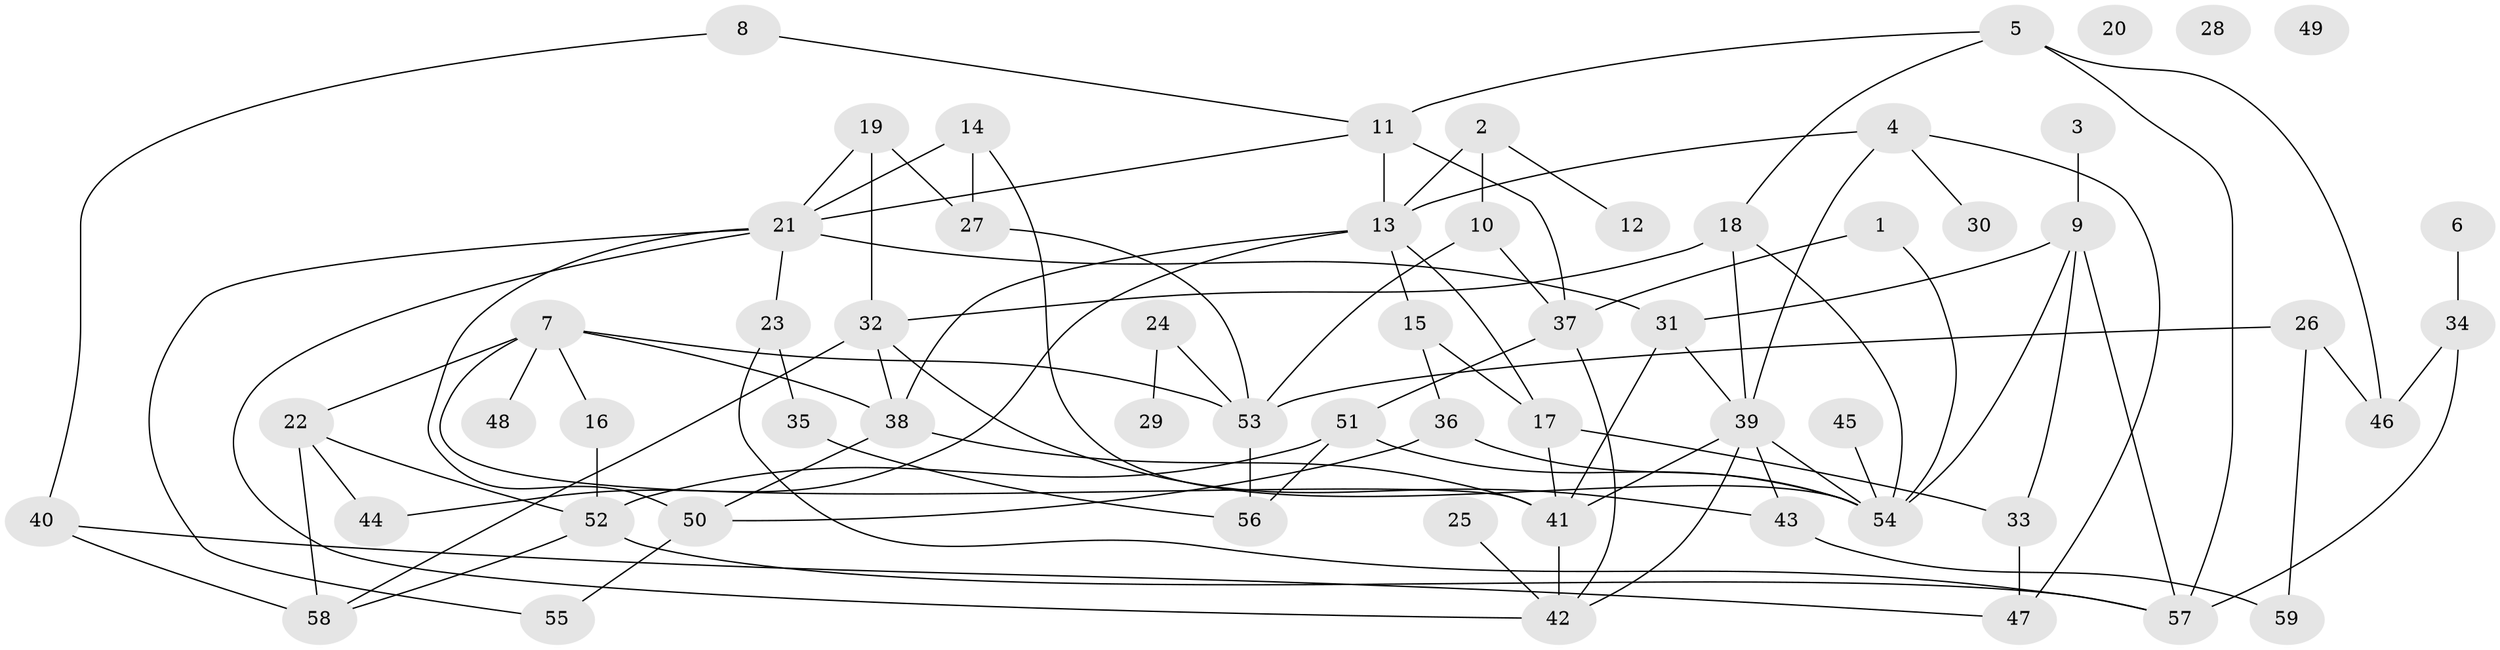 // coarse degree distribution, {5: 0.10344827586206896, 3: 0.1724137931034483, 1: 0.10344827586206896, 12: 0.034482758620689655, 6: 0.13793103448275862, 7: 0.06896551724137931, 4: 0.13793103448275862, 13: 0.034482758620689655, 0: 0.10344827586206896, 2: 0.10344827586206896}
// Generated by graph-tools (version 1.1) at 2025/54/03/05/25 16:54:46]
// undirected, 59 vertices, 98 edges
graph export_dot {
graph [start="1"]
  node [color=gray90,style=filled];
  1;
  2;
  3;
  4;
  5;
  6;
  7;
  8;
  9;
  10;
  11;
  12;
  13;
  14;
  15;
  16;
  17;
  18;
  19;
  20;
  21;
  22;
  23;
  24;
  25;
  26;
  27;
  28;
  29;
  30;
  31;
  32;
  33;
  34;
  35;
  36;
  37;
  38;
  39;
  40;
  41;
  42;
  43;
  44;
  45;
  46;
  47;
  48;
  49;
  50;
  51;
  52;
  53;
  54;
  55;
  56;
  57;
  58;
  59;
  1 -- 37;
  1 -- 54;
  2 -- 10;
  2 -- 12;
  2 -- 13;
  3 -- 9;
  4 -- 13;
  4 -- 30;
  4 -- 39;
  4 -- 47;
  5 -- 11;
  5 -- 18;
  5 -- 46;
  5 -- 57;
  6 -- 34;
  7 -- 16;
  7 -- 22;
  7 -- 38;
  7 -- 41;
  7 -- 48;
  7 -- 53;
  8 -- 11;
  8 -- 40;
  9 -- 31;
  9 -- 33;
  9 -- 54;
  9 -- 57;
  10 -- 37;
  10 -- 53;
  11 -- 13;
  11 -- 21;
  11 -- 37;
  13 -- 15;
  13 -- 17;
  13 -- 38;
  13 -- 44;
  14 -- 21;
  14 -- 27;
  14 -- 54;
  15 -- 17;
  15 -- 36;
  16 -- 52;
  17 -- 33;
  17 -- 41;
  18 -- 32;
  18 -- 39;
  18 -- 54;
  19 -- 21;
  19 -- 27;
  19 -- 32;
  21 -- 23;
  21 -- 31;
  21 -- 42;
  21 -- 50;
  21 -- 55;
  22 -- 44;
  22 -- 52;
  22 -- 58;
  23 -- 35;
  23 -- 57;
  24 -- 29;
  24 -- 53;
  25 -- 42;
  26 -- 46;
  26 -- 53;
  26 -- 59;
  27 -- 53;
  31 -- 39;
  31 -- 41;
  32 -- 38;
  32 -- 43;
  32 -- 58;
  33 -- 47;
  34 -- 46;
  34 -- 57;
  35 -- 56;
  36 -- 50;
  36 -- 54;
  37 -- 42;
  37 -- 51;
  38 -- 41;
  38 -- 50;
  39 -- 41;
  39 -- 42;
  39 -- 43;
  39 -- 54;
  40 -- 47;
  40 -- 58;
  41 -- 42;
  43 -- 59;
  45 -- 54;
  50 -- 55;
  51 -- 52;
  51 -- 54;
  51 -- 56;
  52 -- 57;
  52 -- 58;
  53 -- 56;
}
